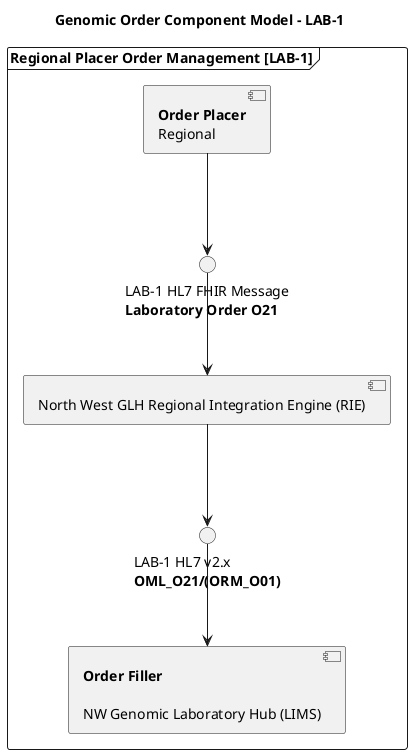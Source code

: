 @startuml

title "Genomic Order Component Model - LAB-1"

frame "Regional Placer Order Management [LAB-1]" as LAB1 {
  component "**Order Filler**\n\nNW Genomic Laboratory Hub (LIMS)" as LIMS
  component "**Order Placer**\nRegional" as EPR
  component "North West GLH Regional Integration Engine (RIE)" as TIE

 interface "LAB-1 HL7 FHIR Message\n**Laboratory Order O21**" as HL7_ORM1

 interface "LAB-1 HL7 v2.x\n**OML_O21/(ORM_O01)**" as HL7_ORM2



  EPR -d-> HL7_ORM1
  HL7_ORM1 -d-> TIE
  TIE -d-> HL7_ORM2
}



HL7_ORM2 -d-> LIMS



@enduml
